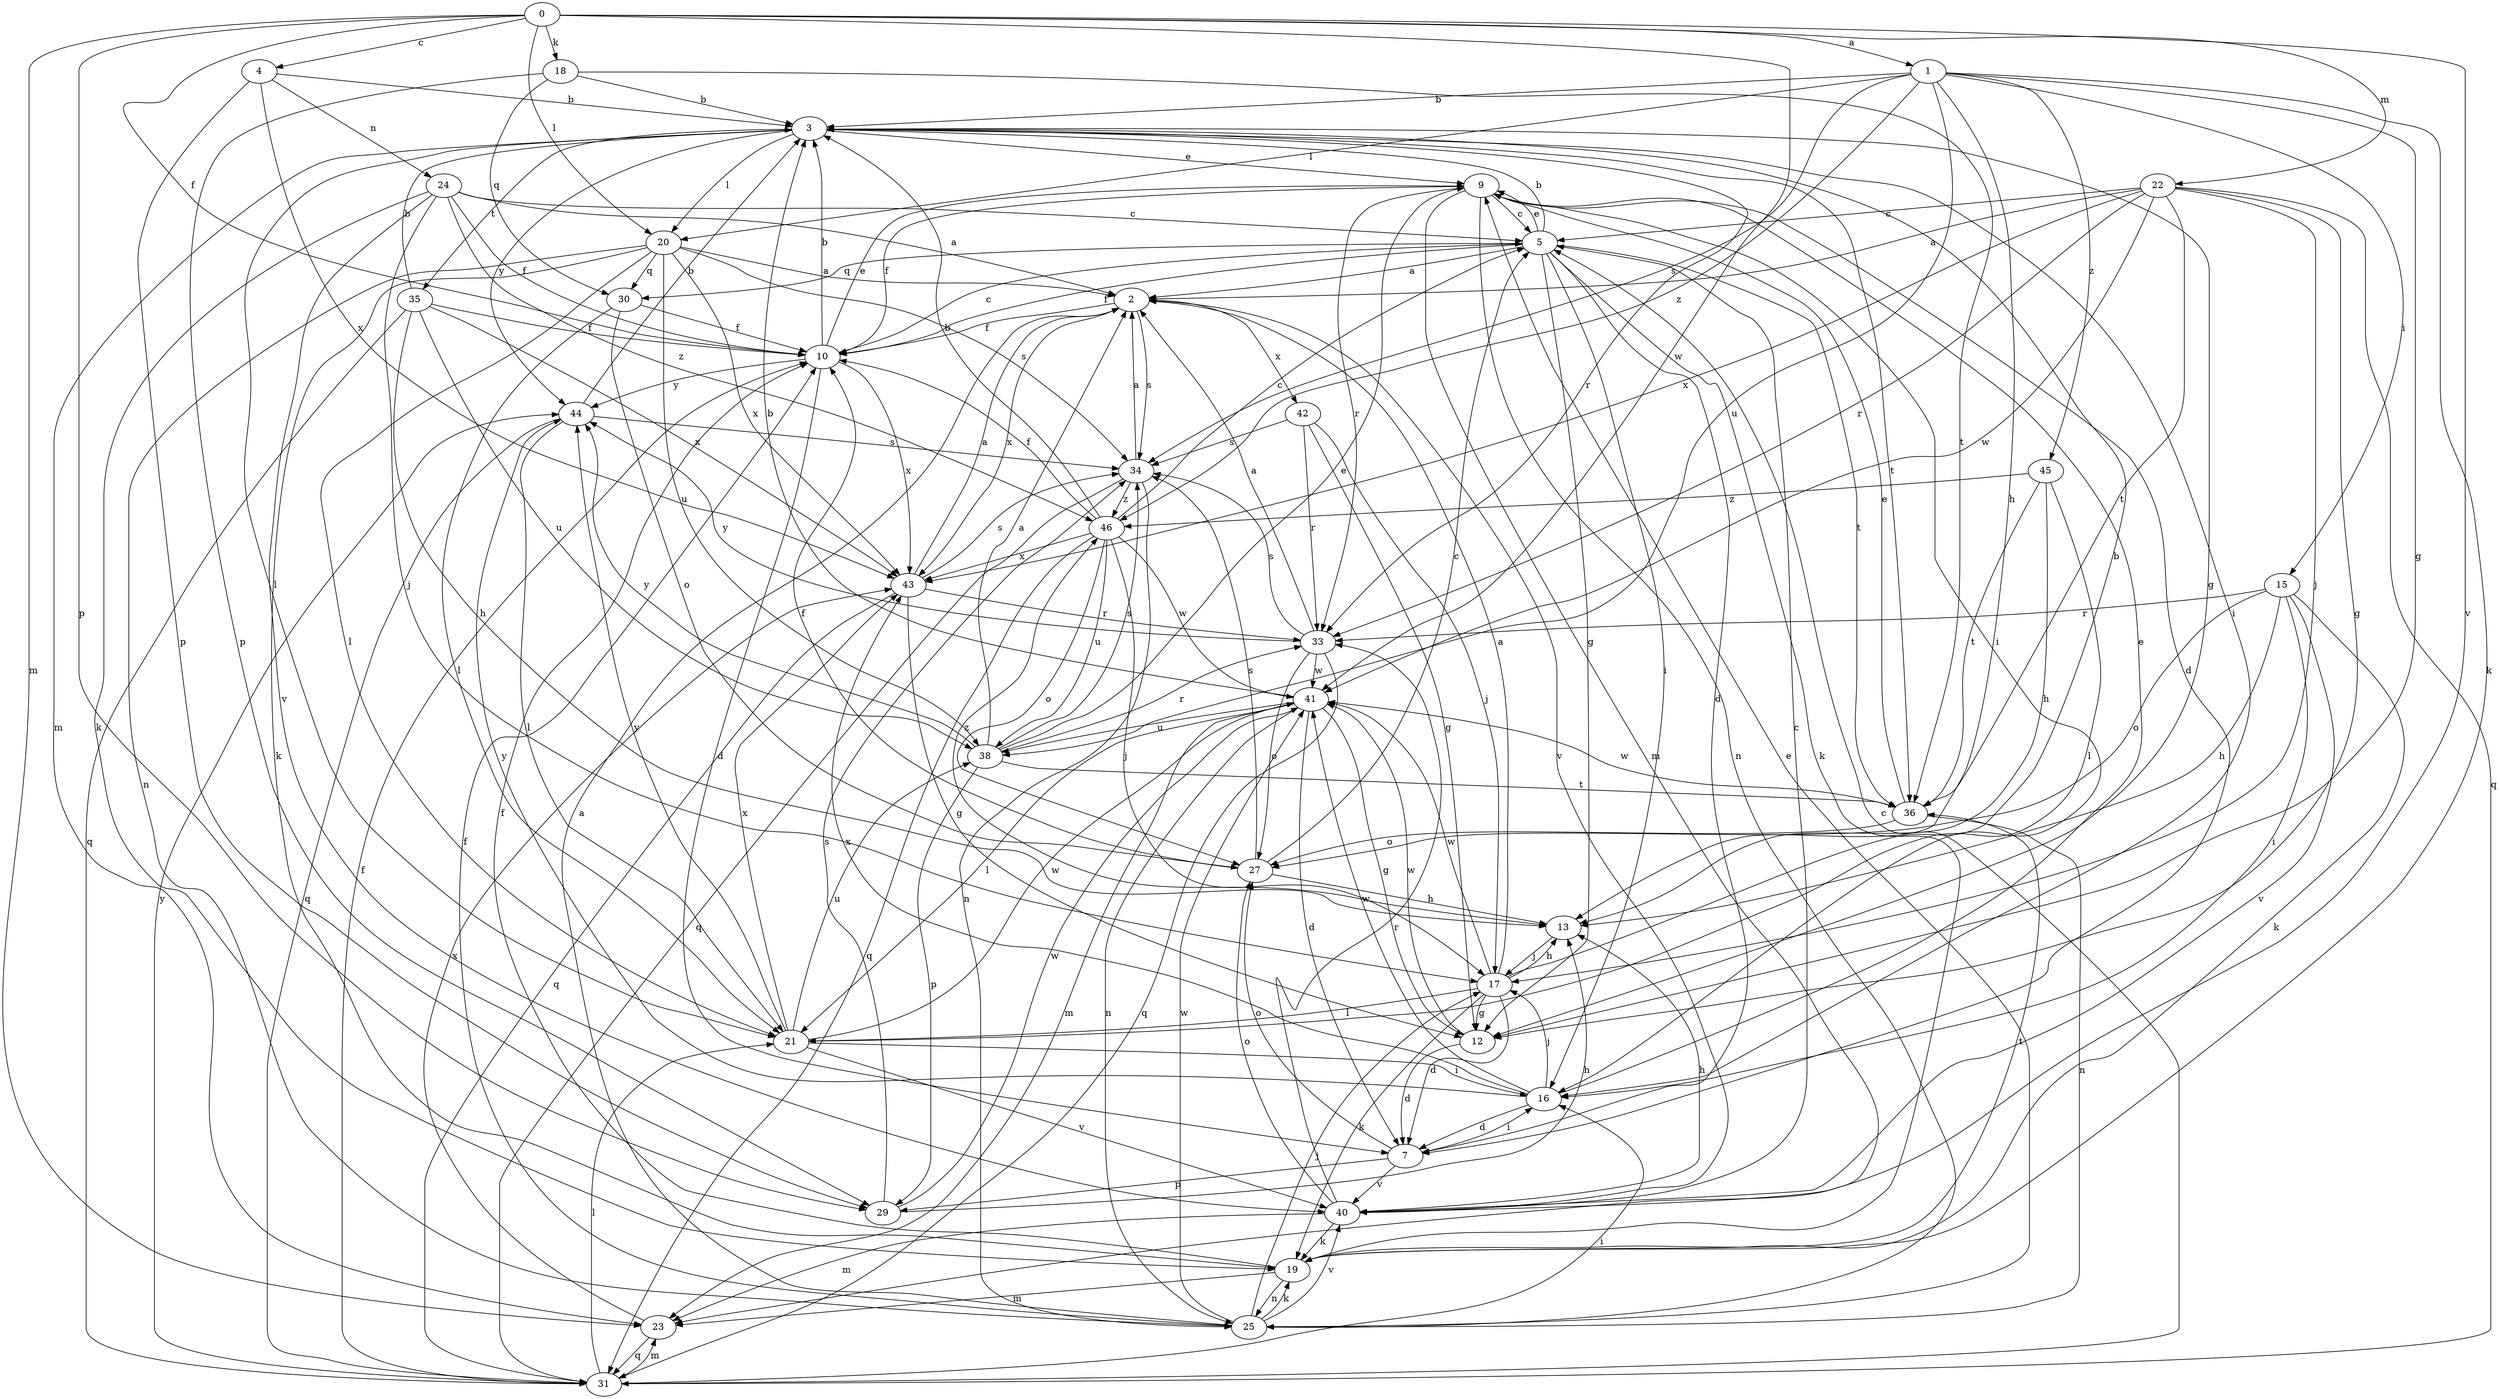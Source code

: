 strict digraph  {
0;
1;
2;
3;
4;
5;
7;
9;
10;
12;
13;
15;
16;
17;
18;
19;
20;
21;
22;
23;
24;
25;
27;
29;
30;
31;
33;
34;
35;
36;
38;
40;
41;
42;
43;
44;
45;
46;
0 -> 1  [label=a];
0 -> 4  [label=c];
0 -> 10  [label=f];
0 -> 18  [label=k];
0 -> 20  [label=l];
0 -> 22  [label=m];
0 -> 23  [label=m];
0 -> 29  [label=p];
0 -> 40  [label=v];
0 -> 41  [label=w];
1 -> 3  [label=b];
1 -> 12  [label=g];
1 -> 13  [label=h];
1 -> 15  [label=i];
1 -> 19  [label=k];
1 -> 20  [label=l];
1 -> 34  [label=s];
1 -> 38  [label=u];
1 -> 45  [label=z];
1 -> 46  [label=z];
2 -> 10  [label=f];
2 -> 34  [label=s];
2 -> 40  [label=v];
2 -> 42  [label=x];
2 -> 43  [label=x];
3 -> 9  [label=e];
3 -> 12  [label=g];
3 -> 16  [label=i];
3 -> 20  [label=l];
3 -> 21  [label=l];
3 -> 23  [label=m];
3 -> 33  [label=r];
3 -> 35  [label=t];
3 -> 36  [label=t];
3 -> 44  [label=y];
4 -> 3  [label=b];
4 -> 24  [label=n];
4 -> 29  [label=p];
4 -> 43  [label=x];
5 -> 2  [label=a];
5 -> 3  [label=b];
5 -> 7  [label=d];
5 -> 9  [label=e];
5 -> 10  [label=f];
5 -> 12  [label=g];
5 -> 16  [label=i];
5 -> 19  [label=k];
5 -> 30  [label=q];
5 -> 36  [label=t];
7 -> 16  [label=i];
7 -> 27  [label=o];
7 -> 29  [label=p];
7 -> 40  [label=v];
9 -> 5  [label=c];
9 -> 7  [label=d];
9 -> 10  [label=f];
9 -> 16  [label=i];
9 -> 23  [label=m];
9 -> 25  [label=n];
9 -> 33  [label=r];
10 -> 3  [label=b];
10 -> 5  [label=c];
10 -> 7  [label=d];
10 -> 9  [label=e];
10 -> 43  [label=x];
10 -> 44  [label=y];
12 -> 7  [label=d];
12 -> 41  [label=w];
13 -> 17  [label=j];
13 -> 46  [label=z];
15 -> 13  [label=h];
15 -> 16  [label=i];
15 -> 19  [label=k];
15 -> 27  [label=o];
15 -> 33  [label=r];
15 -> 40  [label=v];
16 -> 7  [label=d];
16 -> 9  [label=e];
16 -> 17  [label=j];
16 -> 41  [label=w];
16 -> 43  [label=x];
16 -> 44  [label=y];
17 -> 2  [label=a];
17 -> 3  [label=b];
17 -> 7  [label=d];
17 -> 12  [label=g];
17 -> 13  [label=h];
17 -> 19  [label=k];
17 -> 21  [label=l];
17 -> 41  [label=w];
18 -> 3  [label=b];
18 -> 29  [label=p];
18 -> 30  [label=q];
18 -> 36  [label=t];
19 -> 10  [label=f];
19 -> 23  [label=m];
19 -> 25  [label=n];
19 -> 36  [label=t];
20 -> 2  [label=a];
20 -> 19  [label=k];
20 -> 21  [label=l];
20 -> 25  [label=n];
20 -> 30  [label=q];
20 -> 34  [label=s];
20 -> 38  [label=u];
20 -> 43  [label=x];
21 -> 16  [label=i];
21 -> 38  [label=u];
21 -> 40  [label=v];
21 -> 41  [label=w];
21 -> 43  [label=x];
21 -> 44  [label=y];
22 -> 2  [label=a];
22 -> 5  [label=c];
22 -> 12  [label=g];
22 -> 17  [label=j];
22 -> 31  [label=q];
22 -> 33  [label=r];
22 -> 36  [label=t];
22 -> 41  [label=w];
22 -> 43  [label=x];
23 -> 31  [label=q];
23 -> 43  [label=x];
24 -> 2  [label=a];
24 -> 5  [label=c];
24 -> 10  [label=f];
24 -> 17  [label=j];
24 -> 19  [label=k];
24 -> 40  [label=v];
24 -> 46  [label=z];
25 -> 2  [label=a];
25 -> 9  [label=e];
25 -> 10  [label=f];
25 -> 17  [label=j];
25 -> 19  [label=k];
25 -> 40  [label=v];
25 -> 41  [label=w];
27 -> 5  [label=c];
27 -> 10  [label=f];
27 -> 13  [label=h];
27 -> 34  [label=s];
29 -> 13  [label=h];
29 -> 34  [label=s];
29 -> 41  [label=w];
30 -> 10  [label=f];
30 -> 21  [label=l];
30 -> 27  [label=o];
31 -> 5  [label=c];
31 -> 10  [label=f];
31 -> 16  [label=i];
31 -> 21  [label=l];
31 -> 23  [label=m];
31 -> 44  [label=y];
33 -> 2  [label=a];
33 -> 27  [label=o];
33 -> 31  [label=q];
33 -> 34  [label=s];
33 -> 41  [label=w];
33 -> 44  [label=y];
34 -> 2  [label=a];
34 -> 25  [label=n];
34 -> 31  [label=q];
34 -> 46  [label=z];
35 -> 3  [label=b];
35 -> 10  [label=f];
35 -> 13  [label=h];
35 -> 31  [label=q];
35 -> 38  [label=u];
35 -> 43  [label=x];
36 -> 9  [label=e];
36 -> 25  [label=n];
36 -> 27  [label=o];
36 -> 41  [label=w];
38 -> 2  [label=a];
38 -> 9  [label=e];
38 -> 29  [label=p];
38 -> 33  [label=r];
38 -> 34  [label=s];
38 -> 36  [label=t];
38 -> 44  [label=y];
40 -> 5  [label=c];
40 -> 13  [label=h];
40 -> 19  [label=k];
40 -> 23  [label=m];
40 -> 27  [label=o];
40 -> 33  [label=r];
41 -> 3  [label=b];
41 -> 7  [label=d];
41 -> 12  [label=g];
41 -> 21  [label=l];
41 -> 23  [label=m];
41 -> 25  [label=n];
41 -> 38  [label=u];
42 -> 12  [label=g];
42 -> 17  [label=j];
42 -> 33  [label=r];
42 -> 34  [label=s];
43 -> 2  [label=a];
43 -> 12  [label=g];
43 -> 31  [label=q];
43 -> 33  [label=r];
43 -> 34  [label=s];
44 -> 3  [label=b];
44 -> 21  [label=l];
44 -> 31  [label=q];
44 -> 34  [label=s];
45 -> 13  [label=h];
45 -> 21  [label=l];
45 -> 36  [label=t];
45 -> 46  [label=z];
46 -> 3  [label=b];
46 -> 5  [label=c];
46 -> 10  [label=f];
46 -> 17  [label=j];
46 -> 27  [label=o];
46 -> 31  [label=q];
46 -> 38  [label=u];
46 -> 41  [label=w];
46 -> 43  [label=x];
}
